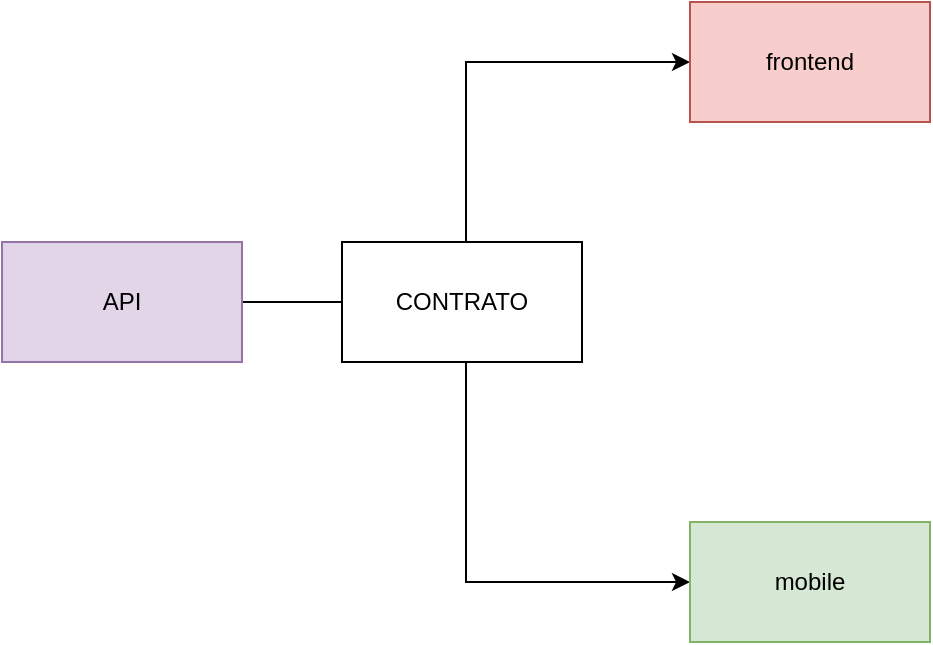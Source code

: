 <mxfile version="14.6.6" pages="2"><diagram id="XAOiS1-7wjowmBsX9xPu" name="Page-1"><mxGraphModel dx="868" dy="468" grid="1" gridSize="10" guides="1" tooltips="1" connect="1" arrows="1" fold="1" page="1" pageScale="1" pageWidth="827" pageHeight="1169" math="0" shadow="0"><root><mxCell id="0"/><mxCell id="1" parent="0"/><mxCell id="TSn1WhgZwoyzw_xEP8mF-1" style="edgeStyle=orthogonalEdgeStyle;rounded=0;orthogonalLoop=1;jettySize=auto;html=1;exitX=1;exitY=0.5;exitDx=0;exitDy=0;entryX=0;entryY=0.5;entryDx=0;entryDy=0;" edge="1" parent="1" source="TSn1WhgZwoyzw_xEP8mF-3" target="TSn1WhgZwoyzw_xEP8mF-4"><mxGeometry relative="1" as="geometry"/></mxCell><mxCell id="TSn1WhgZwoyzw_xEP8mF-2" style="edgeStyle=orthogonalEdgeStyle;rounded=0;orthogonalLoop=1;jettySize=auto;html=1;exitX=1;exitY=0.5;exitDx=0;exitDy=0;entryX=0;entryY=0.5;entryDx=0;entryDy=0;" edge="1" parent="1" source="TSn1WhgZwoyzw_xEP8mF-3" target="TSn1WhgZwoyzw_xEP8mF-5"><mxGeometry relative="1" as="geometry"/></mxCell><mxCell id="TSn1WhgZwoyzw_xEP8mF-3" value="&lt;div&gt;API&lt;/div&gt;" style="rounded=0;whiteSpace=wrap;html=1;fillColor=#e1d5e7;strokeColor=#9673a6;" vertex="1" parent="1"><mxGeometry x="130" y="170" width="120" height="60" as="geometry"/></mxCell><mxCell id="TSn1WhgZwoyzw_xEP8mF-4" value="&lt;div&gt;frontend&lt;/div&gt;" style="rounded=0;whiteSpace=wrap;html=1;fillColor=#f8cecc;strokeColor=#b85450;" vertex="1" parent="1"><mxGeometry x="474" y="50" width="120" height="60" as="geometry"/></mxCell><mxCell id="TSn1WhgZwoyzw_xEP8mF-5" value="&lt;div&gt;mobile&lt;/div&gt;" style="rounded=0;whiteSpace=wrap;html=1;fillColor=#d5e8d4;strokeColor=#82b366;" vertex="1" parent="1"><mxGeometry x="474" y="310" width="120" height="60" as="geometry"/></mxCell><mxCell id="TSn1WhgZwoyzw_xEP8mF-6" value="CONTRATO" style="rounded=0;whiteSpace=wrap;html=1;" vertex="1" parent="1"><mxGeometry x="300" y="170" width="120" height="60" as="geometry"/></mxCell></root></mxGraphModel></diagram><diagram name="Page-2" id="Bzgt1B8vCcjxGHM6GX3E"><mxGraphModel dx="868" dy="593" grid="1" gridSize="10" guides="1" tooltips="1" connect="1" arrows="1" fold="1" page="1" pageScale="1" pageWidth="827" pageHeight="1169" math="0" shadow="0"><root><mxCell id="3xBvFLbpByF4Nd1RzseQ-0"/><mxCell id="3xBvFLbpByF4Nd1RzseQ-1" parent="3xBvFLbpByF4Nd1RzseQ-0"/><mxCell id="3xBvFLbpByF4Nd1RzseQ-2" value="" style="rounded=0;whiteSpace=wrap;html=1;" vertex="1" parent="3xBvFLbpByF4Nd1RzseQ-1"><mxGeometry x="60" y="30" width="760" height="520" as="geometry"/></mxCell></root></mxGraphModel></diagram></mxfile>